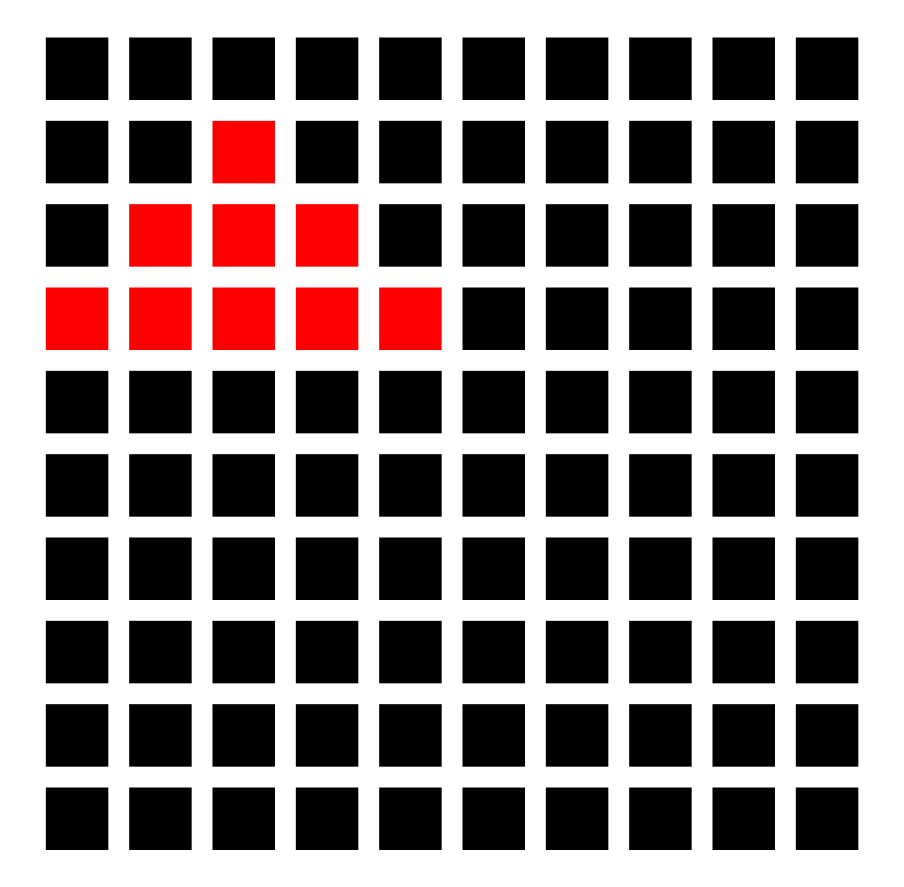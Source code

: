 digraph G { 
fontname="Helvetica,Arial,sans-serif"  
node [fontname="Helvetica,Arial,sans-serif"] 
edge [fontname="Helvetica,Arial,sans-serif"]
a0 [shape=none  label=<
<TABLE border="0" cellspacing="10" cellpadding="10" >
<TR>
<TD bgcolor="black" width="30" height="30" ></TD>
<TD bgcolor="black" width="30" height="30" ></TD>
<TD bgcolor="black" width="30" height="30" ></TD>
<TD bgcolor="black" width="30" height="30" ></TD>
<TD bgcolor="black" width="30" height="30" ></TD>
<TD bgcolor="black" width="30" height="30" ></TD>
<TD bgcolor="black" width="30" height="30" ></TD>
<TD bgcolor="black" width="30" height="30" ></TD>
<TD bgcolor="black" width="30" height="30" ></TD>
<TD bgcolor="black" width="30" height="30" ></TD>
</TR>
<TR>
<TD bgcolor="black" width="30" height="30" ></TD>
<TD bgcolor="black" width="30" height="30" ></TD>
<TD bgcolor="red" width="30" height="30" ></TD>
<TD bgcolor="black" width="30" height="30" ></TD>
<TD bgcolor="black" width="30" height="30" ></TD>
<TD bgcolor="black" width="30" height="30" ></TD>
<TD bgcolor="black" width="30" height="30" ></TD>
<TD bgcolor="black" width="30" height="30" ></TD>
<TD bgcolor="black" width="30" height="30" ></TD>
<TD bgcolor="black" width="30" height="30" ></TD>
</TR>
<TR>
<TD bgcolor="black" width="30" height="30" ></TD>
<TD bgcolor="red" width="30" height="30" ></TD>
<TD bgcolor="red" width="30" height="30" ></TD>
<TD bgcolor="red" width="30" height="30" ></TD>
<TD bgcolor="black" width="30" height="30" ></TD>
<TD bgcolor="black" width="30" height="30" ></TD>
<TD bgcolor="black" width="30" height="30" ></TD>
<TD bgcolor="black" width="30" height="30" ></TD>
<TD bgcolor="black" width="30" height="30" ></TD>
<TD bgcolor="black" width="30" height="30" ></TD>
</TR>
<TR>
<TD bgcolor="red" width="30" height="30" ></TD>
<TD bgcolor="red" width="30" height="30" ></TD>
<TD bgcolor="red" width="30" height="30" ></TD>
<TD bgcolor="red" width="30" height="30" ></TD>
<TD bgcolor="red" width="30" height="30" ></TD>
<TD bgcolor="black" width="30" height="30" ></TD>
<TD bgcolor="black" width="30" height="30" ></TD>
<TD bgcolor="black" width="30" height="30" ></TD>
<TD bgcolor="black" width="30" height="30" ></TD>
<TD bgcolor="black" width="30" height="30" ></TD>
</TR>
<TR>
<TD bgcolor="black" width="30" height="30" ></TD>
<TD bgcolor="black" width="30" height="30" ></TD>
<TD bgcolor="black" width="30" height="30" ></TD>
<TD bgcolor="black" width="30" height="30" ></TD>
<TD bgcolor="black" width="30" height="30" ></TD>
<TD bgcolor="black" width="30" height="30" ></TD>
<TD bgcolor="black" width="30" height="30" ></TD>
<TD bgcolor="black" width="30" height="30" ></TD>
<TD bgcolor="black" width="30" height="30" ></TD>
<TD bgcolor="black" width="30" height="30" ></TD>
</TR>
<TR>
<TD bgcolor="black" width="30" height="30" ></TD>
<TD bgcolor="black" width="30" height="30" ></TD>
<TD bgcolor="black" width="30" height="30" ></TD>
<TD bgcolor="black" width="30" height="30" ></TD>
<TD bgcolor="black" width="30" height="30" ></TD>
<TD bgcolor="black" width="30" height="30" ></TD>
<TD bgcolor="black" width="30" height="30" ></TD>
<TD bgcolor="black" width="30" height="30" ></TD>
<TD bgcolor="black" width="30" height="30" ></TD>
<TD bgcolor="black" width="30" height="30" ></TD>
</TR>
<TR>
<TD bgcolor="black" width="30" height="30" ></TD>
<TD bgcolor="black" width="30" height="30" ></TD>
<TD bgcolor="black" width="30" height="30" ></TD>
<TD bgcolor="black" width="30" height="30" ></TD>
<TD bgcolor="black" width="30" height="30" ></TD>
<TD bgcolor="black" width="30" height="30" ></TD>
<TD bgcolor="black" width="30" height="30" ></TD>
<TD bgcolor="black" width="30" height="30" ></TD>
<TD bgcolor="black" width="30" height="30" ></TD>
<TD bgcolor="black" width="30" height="30" ></TD>
</TR>
<TR>
<TD bgcolor="black" width="30" height="30" ></TD>
<TD bgcolor="black" width="30" height="30" ></TD>
<TD bgcolor="black" width="30" height="30" ></TD>
<TD bgcolor="black" width="30" height="30" ></TD>
<TD bgcolor="black" width="30" height="30" ></TD>
<TD bgcolor="black" width="30" height="30" ></TD>
<TD bgcolor="black" width="30" height="30" ></TD>
<TD bgcolor="black" width="30" height="30" ></TD>
<TD bgcolor="black" width="30" height="30" ></TD>
<TD bgcolor="black" width="30" height="30" ></TD>
</TR>
<TR>
<TD bgcolor="black" width="30" height="30" ></TD>
<TD bgcolor="black" width="30" height="30" ></TD>
<TD bgcolor="black" width="30" height="30" ></TD>
<TD bgcolor="black" width="30" height="30" ></TD>
<TD bgcolor="black" width="30" height="30" ></TD>
<TD bgcolor="black" width="30" height="30" ></TD>
<TD bgcolor="black" width="30" height="30" ></TD>
<TD bgcolor="black" width="30" height="30" ></TD>
<TD bgcolor="black" width="30" height="30" ></TD>
<TD bgcolor="black" width="30" height="30" ></TD>
</TR>
<TR>
<TD bgcolor="black" width="30" height="30" ></TD>
<TD bgcolor="black" width="30" height="30" ></TD>
<TD bgcolor="black" width="30" height="30" ></TD>
<TD bgcolor="black" width="30" height="30" ></TD>
<TD bgcolor="black" width="30" height="30" ></TD>
<TD bgcolor="black" width="30" height="30" ></TD>
<TD bgcolor="black" width="30" height="30" ></TD>
<TD bgcolor="black" width="30" height="30" ></TD>
<TD bgcolor="black" width="30" height="30" ></TD>
<TD bgcolor="black" width="30" height="30" ></TD>
</TR>
</TABLE>>]; 
}
